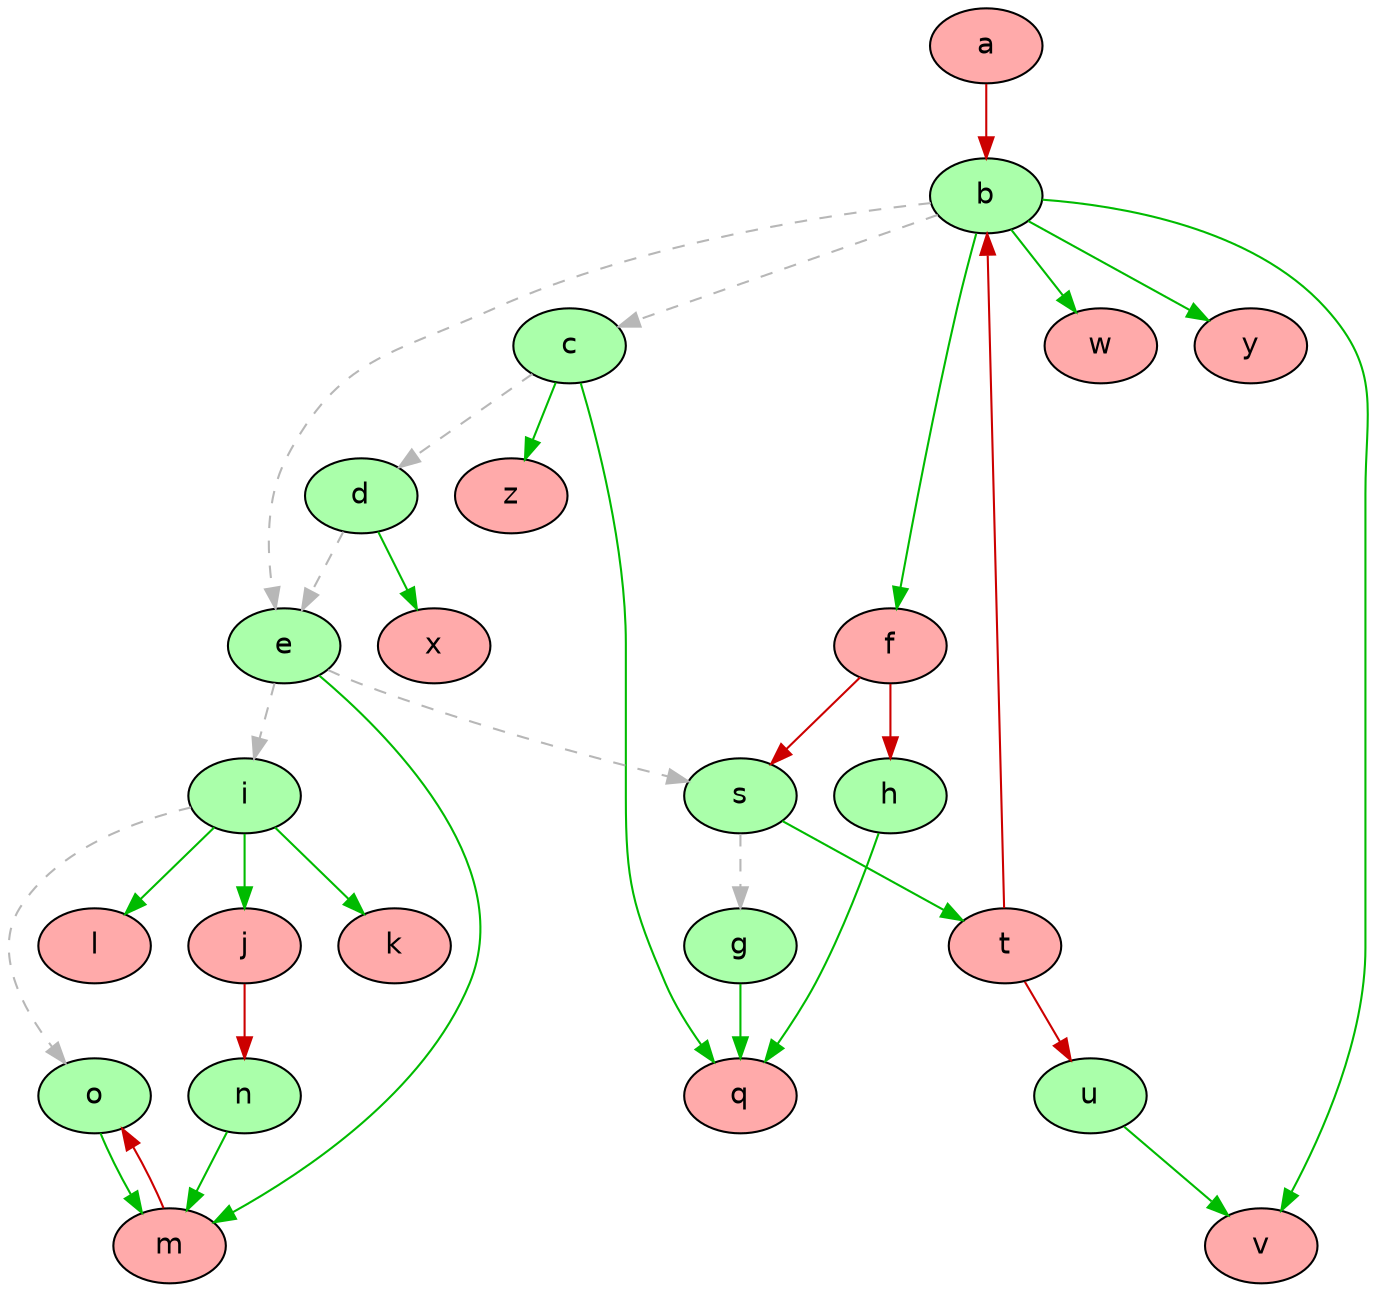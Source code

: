 digraph G {
  node [shape=oval style=filled fontname=Helvetica fontsize=14]
  node [fillcolor="#AAFFAA" fontcolor="#000000"] b c d e s g h i o n u;
  node [fillcolor="#FFAAAA" fontcolor="#000000"] a t f j k l m q v w x y z;
  node [fillcolor="white" fontcolor="black"];
  edge [dir=forward, color="#CC0000", style="solid"]
        "a" -> "b"
        "t" -> "b"
        "f" -> "h"
        "j" -> "n"
        "m" -> "o"
        "f" -> "s"
        "t" -> "u"
  edge [dir=forward, color="#b7b7b7", style="dashed"]
        "b" -> "c"
        "c" -> "d"
        "b" -> "e"
        "d" -> "e"
        "s" -> "g"
        "e" -> "i"
        "i" -> "o"
        "e" -> "s"
  edge [dir=forward, color="#00BB00", style="solid"]
        "b" -> "f"
        "i" -> "j"
        "i" -> "k"
        "i" -> "l"
        "e" -> "m"
        "o" -> "m"
        "n" -> "m"
        "g" -> "q"
        "h" -> "q"
        "c" -> "q"
        "s" -> "t"
        "b" -> "v"
        "u" -> "v"
        "b" -> "w"
        "d" -> "x"
        "b" -> "y"
        "c" -> "z"
}
